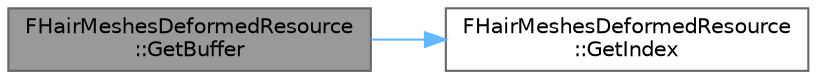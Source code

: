 digraph "FHairMeshesDeformedResource::GetBuffer"
{
 // INTERACTIVE_SVG=YES
 // LATEX_PDF_SIZE
  bgcolor="transparent";
  edge [fontname=Helvetica,fontsize=10,labelfontname=Helvetica,labelfontsize=10];
  node [fontname=Helvetica,fontsize=10,shape=box,height=0.2,width=0.4];
  rankdir="LR";
  Node1 [id="Node000001",label="FHairMeshesDeformedResource\l::GetBuffer",height=0.2,width=0.4,color="gray40", fillcolor="grey60", style="filled", fontcolor="black",tooltip=" "];
  Node1 -> Node2 [id="edge1_Node000001_Node000002",color="steelblue1",style="solid",tooltip=" "];
  Node2 [id="Node000002",label="FHairMeshesDeformedResource\l::GetIndex",height=0.2,width=0.4,color="grey40", fillcolor="white", style="filled",URL="$dd/dfe/structFHairMeshesDeformedResource.html#aea00097b9eec9e6192dc0d4303e02339",tooltip=" "];
}
